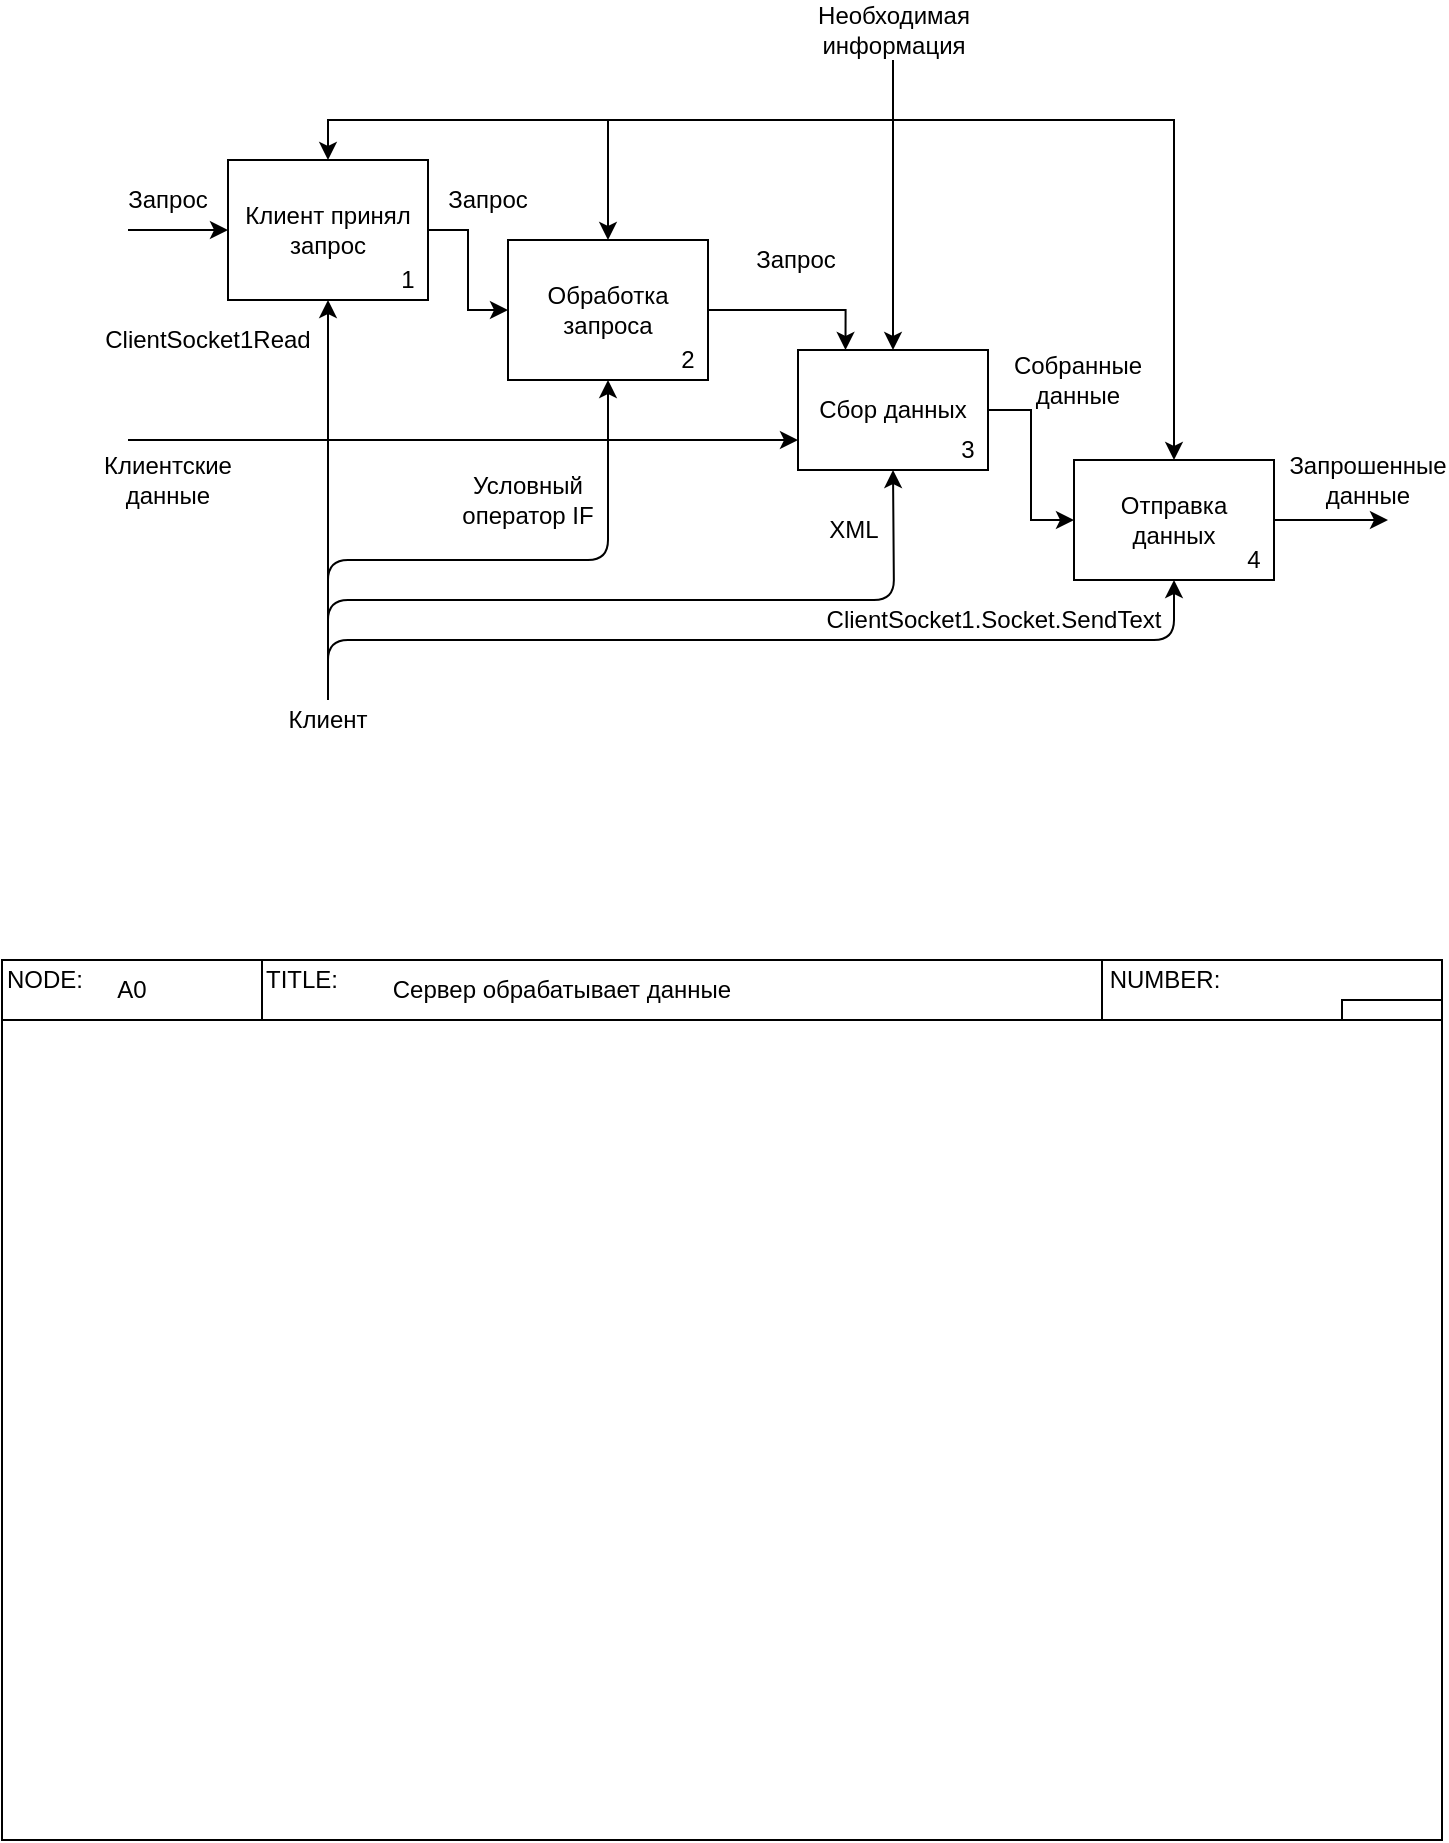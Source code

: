 <mxfile version="13.0.1" type="github"><diagram id="AoLe5V4ISyPj-6RMyFMR" name="Страница 1"><mxGraphModel dx="860" dy="663" grid="1" gridSize="10" guides="1" tooltips="1" connect="1" arrows="1" fold="1" page="1" pageScale="1" pageWidth="827" pageHeight="1169" math="0" shadow="0"><root><mxCell id="0"/><mxCell id="1" parent="0"/><mxCell id="TYSZjx4eLuvWmIhEO_7E-36" style="edgeStyle=orthogonalEdgeStyle;rounded=0;orthogonalLoop=1;jettySize=auto;html=1;exitX=1;exitY=0.5;exitDx=0;exitDy=0;entryX=0;entryY=0.5;entryDx=0;entryDy=0;" parent="1" source="pFTF1I5AWca8MZ5ZyV97-1" target="pFTF1I5AWca8MZ5ZyV97-18" edge="1"><mxGeometry relative="1" as="geometry"/></mxCell><mxCell id="pFTF1I5AWca8MZ5ZyV97-1" value="Клиент принял запрос" style="rounded=0;whiteSpace=wrap;html=1;" parent="1" vertex="1"><mxGeometry x="160" y="190" width="100" height="70" as="geometry"/></mxCell><mxCell id="pFTF1I5AWca8MZ5ZyV97-4" value="1" style="text;html=1;strokeColor=none;fillColor=none;align=center;verticalAlign=middle;whiteSpace=wrap;rounded=0;" parent="1" vertex="1"><mxGeometry x="240" y="240" width="20" height="20" as="geometry"/></mxCell><mxCell id="YUrXhNPh0uZ1h1seXc1K-17" style="edgeStyle=orthogonalEdgeStyle;rounded=0;orthogonalLoop=1;jettySize=auto;html=1;exitX=1;exitY=0.5;exitDx=0;exitDy=0;entryX=0;entryY=0.5;entryDx=0;entryDy=0;" parent="1" source="pFTF1I5AWca8MZ5ZyV97-11" target="pFTF1I5AWca8MZ5ZyV97-17" edge="1"><mxGeometry relative="1" as="geometry"/></mxCell><mxCell id="pFTF1I5AWca8MZ5ZyV97-11" value="Сбор данных" style="rounded=0;whiteSpace=wrap;html=1;" parent="1" vertex="1"><mxGeometry x="445" y="285" width="95" height="60" as="geometry"/></mxCell><mxCell id="pFTF1I5AWca8MZ5ZyV97-16" value="3" style="text;html=1;strokeColor=none;fillColor=none;align=center;verticalAlign=middle;whiteSpace=wrap;rounded=0;" parent="1" vertex="1"><mxGeometry x="520" y="325" width="20" height="20" as="geometry"/></mxCell><mxCell id="pFTF1I5AWca8MZ5ZyV97-34" style="edgeStyle=orthogonalEdgeStyle;rounded=0;orthogonalLoop=1;jettySize=auto;html=1;exitX=1;exitY=0.5;exitDx=0;exitDy=0;" parent="1" source="pFTF1I5AWca8MZ5ZyV97-17" edge="1"><mxGeometry relative="1" as="geometry"><mxPoint x="740" y="370" as="targetPoint"/></mxGeometry></mxCell><mxCell id="pFTF1I5AWca8MZ5ZyV97-17" value="Отправка данных" style="rounded=0;whiteSpace=wrap;html=1;" parent="1" vertex="1"><mxGeometry x="583" y="340" width="100" height="60" as="geometry"/></mxCell><mxCell id="TYSZjx4eLuvWmIhEO_7E-25" style="edgeStyle=orthogonalEdgeStyle;rounded=0;orthogonalLoop=1;jettySize=auto;html=1;exitX=1;exitY=0.5;exitDx=0;exitDy=0;entryX=0.25;entryY=0;entryDx=0;entryDy=0;" parent="1" source="pFTF1I5AWca8MZ5ZyV97-18" target="pFTF1I5AWca8MZ5ZyV97-11" edge="1"><mxGeometry relative="1" as="geometry"/></mxCell><mxCell id="pFTF1I5AWca8MZ5ZyV97-18" value="Обработка запроса" style="rounded=0;whiteSpace=wrap;html=1;" parent="1" vertex="1"><mxGeometry x="300" y="230" width="100" height="70" as="geometry"/></mxCell><mxCell id="pFTF1I5AWca8MZ5ZyV97-23" value="4" style="text;html=1;strokeColor=none;fillColor=none;align=center;verticalAlign=middle;whiteSpace=wrap;rounded=0;" parent="1" vertex="1"><mxGeometry x="663" y="380" width="20" height="20" as="geometry"/></mxCell><mxCell id="pFTF1I5AWca8MZ5ZyV97-37" value="Собранные данные" style="text;html=1;strokeColor=none;fillColor=none;align=center;verticalAlign=middle;whiteSpace=wrap;rounded=0;" parent="1" vertex="1"><mxGeometry x="550" y="285" width="70" height="30" as="geometry"/></mxCell><mxCell id="pFTF1I5AWca8MZ5ZyV97-42" value="Клиентские данные" style="text;html=1;strokeColor=none;fillColor=none;align=center;verticalAlign=middle;whiteSpace=wrap;rounded=0;" parent="1" vertex="1"><mxGeometry x="95" y="335" width="70" height="30" as="geometry"/></mxCell><mxCell id="pFTF1I5AWca8MZ5ZyV97-43" value="" style="endArrow=classic;html=1;entryX=0;entryY=0.75;entryDx=0;entryDy=0;" parent="1" target="pFTF1I5AWca8MZ5ZyV97-11" edge="1"><mxGeometry width="50" height="50" relative="1" as="geometry"><mxPoint x="110" y="330" as="sourcePoint"/><mxPoint x="130" y="240" as="targetPoint"/></mxGeometry></mxCell><mxCell id="pFTF1I5AWca8MZ5ZyV97-49" value="Запрошенные данные" style="text;html=1;strokeColor=none;fillColor=none;align=center;verticalAlign=middle;whiteSpace=wrap;rounded=0;" parent="1" vertex="1"><mxGeometry x="710" y="340" width="40" height="20" as="geometry"/></mxCell><mxCell id="X1KBWUIIKqeDnerTApMN-15" value="2" style="text;html=1;strokeColor=none;fillColor=none;align=center;verticalAlign=middle;whiteSpace=wrap;rounded=0;" parent="1" vertex="1"><mxGeometry x="380" y="280" width="20" height="20" as="geometry"/></mxCell><mxCell id="YUrXhNPh0uZ1h1seXc1K-36" value="Клиент" style="text;html=1;strokeColor=none;fillColor=none;align=center;verticalAlign=middle;whiteSpace=wrap;rounded=0;" parent="1" vertex="1"><mxGeometry x="190" y="460" width="40" height="20" as="geometry"/></mxCell><mxCell id="TYSZjx4eLuvWmIhEO_7E-1" value="" style="rounded=0;whiteSpace=wrap;html=1;fillColor=none;" parent="1" vertex="1"><mxGeometry x="47" y="620" width="720" height="410" as="geometry"/></mxCell><mxCell id="TYSZjx4eLuvWmIhEO_7E-2" value="" style="rounded=0;whiteSpace=wrap;html=1;fillColor=none;" parent="1" vertex="1"><mxGeometry x="47" y="590" width="720" height="30" as="geometry"/></mxCell><mxCell id="TYSZjx4eLuvWmIhEO_7E-3" value="" style="rounded=0;whiteSpace=wrap;html=1;fillColor=none;" parent="1" vertex="1"><mxGeometry x="597" y="590" width="170" height="30" as="geometry"/></mxCell><mxCell id="TYSZjx4eLuvWmIhEO_7E-4" value="" style="rounded=0;whiteSpace=wrap;html=1;fillColor=none;" parent="1" vertex="1"><mxGeometry x="47" y="590" width="130" height="30" as="geometry"/></mxCell><mxCell id="TYSZjx4eLuvWmIhEO_7E-5" value="NODE:" style="text;html=1;strokeColor=none;fillColor=none;align=center;verticalAlign=middle;whiteSpace=wrap;rounded=0;" parent="1" vertex="1"><mxGeometry x="47" y="590" width="43" height="20" as="geometry"/></mxCell><mxCell id="TYSZjx4eLuvWmIhEO_7E-6" value="A0" style="text;html=1;strokeColor=none;fillColor=none;align=center;verticalAlign=middle;whiteSpace=wrap;rounded=0;" parent="1" vertex="1"><mxGeometry x="92" y="595" width="40" height="20" as="geometry"/></mxCell><mxCell id="TYSZjx4eLuvWmIhEO_7E-7" value="TITLE:" style="text;html=1;strokeColor=none;fillColor=none;align=center;verticalAlign=middle;whiteSpace=wrap;rounded=0;" parent="1" vertex="1"><mxGeometry x="177" y="590" width="40" height="20" as="geometry"/></mxCell><mxCell id="TYSZjx4eLuvWmIhEO_7E-8" value="NUMBER:" style="text;html=1;strokeColor=none;fillColor=none;align=center;verticalAlign=middle;whiteSpace=wrap;rounded=0;" parent="1" vertex="1"><mxGeometry x="597" y="590" width="63" height="20" as="geometry"/></mxCell><mxCell id="TYSZjx4eLuvWmIhEO_7E-9" value="" style="rounded=0;whiteSpace=wrap;html=1;fillColor=none;" parent="1" vertex="1"><mxGeometry x="717" y="610" width="50" height="10" as="geometry"/></mxCell><mxCell id="TYSZjx4eLuvWmIhEO_7E-10" value="Сервер обрабатывает данные" style="text;html=1;strokeColor=none;fillColor=none;align=center;verticalAlign=middle;whiteSpace=wrap;rounded=0;shadow=0;" parent="1" vertex="1"><mxGeometry x="217" y="595" width="220" height="20" as="geometry"/></mxCell><mxCell id="TYSZjx4eLuvWmIhEO_7E-11" value="" style="endArrow=classic;html=1;entryX=0;entryY=0.5;entryDx=0;entryDy=0;" parent="1" target="pFTF1I5AWca8MZ5ZyV97-1" edge="1"><mxGeometry width="50" height="50" relative="1" as="geometry"><mxPoint x="110" y="225" as="sourcePoint"/><mxPoint x="550" y="340" as="targetPoint"/></mxGeometry></mxCell><mxCell id="TYSZjx4eLuvWmIhEO_7E-12" value="Запрос" style="text;html=1;strokeColor=none;fillColor=none;align=center;verticalAlign=middle;whiteSpace=wrap;rounded=0;" parent="1" vertex="1"><mxGeometry x="110" y="200" width="40" height="20" as="geometry"/></mxCell><mxCell id="TYSZjx4eLuvWmIhEO_7E-26" value="Запрос" style="text;html=1;strokeColor=none;fillColor=none;align=center;verticalAlign=middle;whiteSpace=wrap;rounded=0;" parent="1" vertex="1"><mxGeometry x="414" y="220" width="60" height="40" as="geometry"/></mxCell><mxCell id="TYSZjx4eLuvWmIhEO_7E-28" value="Необходимая информация" style="text;html=1;strokeColor=none;fillColor=none;align=center;verticalAlign=middle;whiteSpace=wrap;rounded=0;" parent="1" vertex="1"><mxGeometry x="452.5" y="110" width="80" height="30" as="geometry"/></mxCell><mxCell id="TYSZjx4eLuvWmIhEO_7E-31" style="edgeStyle=orthogonalEdgeStyle;rounded=0;orthogonalLoop=1;jettySize=auto;html=1;exitX=0.5;exitY=1;exitDx=0;exitDy=0;entryX=0.5;entryY=0;entryDx=0;entryDy=0;" parent="1" target="pFTF1I5AWca8MZ5ZyV97-18" edge="1"><mxGeometry relative="1" as="geometry"><mxPoint x="492.5" y="140" as="sourcePoint"/><Array as="points"><mxPoint x="492" y="170"/><mxPoint x="350" y="170"/></Array></mxGeometry></mxCell><mxCell id="TYSZjx4eLuvWmIhEO_7E-32" style="edgeStyle=orthogonalEdgeStyle;rounded=0;orthogonalLoop=1;jettySize=auto;html=1;exitX=0.5;exitY=1;exitDx=0;exitDy=0;entryX=0.5;entryY=0;entryDx=0;entryDy=0;" parent="1" target="pFTF1I5AWca8MZ5ZyV97-1" edge="1"><mxGeometry relative="1" as="geometry"><mxPoint x="492.5" y="140" as="sourcePoint"/><Array as="points"><mxPoint x="492" y="170"/><mxPoint x="210" y="170"/></Array></mxGeometry></mxCell><mxCell id="TYSZjx4eLuvWmIhEO_7E-33" style="edgeStyle=orthogonalEdgeStyle;rounded=0;orthogonalLoop=1;jettySize=auto;html=1;exitX=0.5;exitY=1;exitDx=0;exitDy=0;" parent="1" target="pFTF1I5AWca8MZ5ZyV97-17" edge="1"><mxGeometry relative="1" as="geometry"><mxPoint x="492.5" y="140" as="sourcePoint"/><Array as="points"><mxPoint x="492" y="170"/><mxPoint x="633" y="170"/></Array></mxGeometry></mxCell><mxCell id="TYSZjx4eLuvWmIhEO_7E-34" style="edgeStyle=orthogonalEdgeStyle;rounded=0;orthogonalLoop=1;jettySize=auto;html=1;exitX=0.5;exitY=1;exitDx=0;exitDy=0;entryX=0.5;entryY=0;entryDx=0;entryDy=0;" parent="1" target="pFTF1I5AWca8MZ5ZyV97-11" edge="1"><mxGeometry relative="1" as="geometry"><mxPoint x="492.5" y="140" as="sourcePoint"/><Array as="points"><mxPoint x="492" y="150"/><mxPoint x="492" y="150"/></Array></mxGeometry></mxCell><mxCell id="TYSZjx4eLuvWmIhEO_7E-37" value="Запрос" style="text;html=1;strokeColor=none;fillColor=none;align=center;verticalAlign=middle;whiteSpace=wrap;rounded=0;" parent="1" vertex="1"><mxGeometry x="270" y="200" width="40" height="20" as="geometry"/></mxCell><mxCell id="TYSZjx4eLuvWmIhEO_7E-43" value="&lt;span style=&quot;text-align: left&quot;&gt;ClientSocket1Read&lt;/span&gt;" style="text;html=1;strokeColor=none;fillColor=none;align=center;verticalAlign=middle;whiteSpace=wrap;rounded=0;" parent="1" vertex="1"><mxGeometry x="95" y="270" width="110" height="20" as="geometry"/></mxCell><mxCell id="TYSZjx4eLuvWmIhEO_7E-46" value="" style="endArrow=classic;html=1;entryX=0.5;entryY=1;entryDx=0;entryDy=0;" parent="1" target="pFTF1I5AWca8MZ5ZyV97-17" edge="1"><mxGeometry width="50" height="50" relative="1" as="geometry"><mxPoint x="210" y="460" as="sourcePoint"/><mxPoint x="390" y="290" as="targetPoint"/><Array as="points"><mxPoint x="210" y="430"/><mxPoint x="633" y="430"/></Array></mxGeometry></mxCell><mxCell id="TYSZjx4eLuvWmIhEO_7E-49" value="ClientSocket1.Socket.SendText" style="text;html=1;strokeColor=none;fillColor=none;align=center;verticalAlign=middle;whiteSpace=wrap;rounded=0;" parent="1" vertex="1"><mxGeometry x="452.5" y="410" width="180" height="20" as="geometry"/></mxCell><mxCell id="TYSZjx4eLuvWmIhEO_7E-50" value="XML" style="text;html=1;strokeColor=none;fillColor=none;align=center;verticalAlign=middle;whiteSpace=wrap;rounded=0;" parent="1" vertex="1"><mxGeometry x="452.5" y="365" width="40" height="20" as="geometry"/></mxCell><mxCell id="TYSZjx4eLuvWmIhEO_7E-55" value="" style="endArrow=classic;html=1;entryX=0.5;entryY=1;entryDx=0;entryDy=0;" parent="1" target="pFTF1I5AWca8MZ5ZyV97-11" edge="1"><mxGeometry width="50" height="50" relative="1" as="geometry"><mxPoint x="210" y="460" as="sourcePoint"/><mxPoint x="380" y="290" as="targetPoint"/><Array as="points"><mxPoint x="210" y="410"/><mxPoint x="493" y="410"/></Array></mxGeometry></mxCell><mxCell id="TYSZjx4eLuvWmIhEO_7E-56" value="" style="endArrow=classic;html=1;entryX=0.5;entryY=1;entryDx=0;entryDy=0;" parent="1" target="pFTF1I5AWca8MZ5ZyV97-1" edge="1"><mxGeometry width="50" height="50" relative="1" as="geometry"><mxPoint x="210" y="460" as="sourcePoint"/><mxPoint x="380" y="290" as="targetPoint"/></mxGeometry></mxCell><mxCell id="TYSZjx4eLuvWmIhEO_7E-58" value="" style="endArrow=classic;html=1;exitX=0.5;exitY=0;exitDx=0;exitDy=0;entryX=0.5;entryY=1;entryDx=0;entryDy=0;" parent="1" source="YUrXhNPh0uZ1h1seXc1K-36" target="pFTF1I5AWca8MZ5ZyV97-18" edge="1"><mxGeometry width="50" height="50" relative="1" as="geometry"><mxPoint x="330" y="340" as="sourcePoint"/><mxPoint x="380" y="290" as="targetPoint"/><Array as="points"><mxPoint x="210" y="390"/><mxPoint x="350" y="390"/></Array></mxGeometry></mxCell><mxCell id="TYSZjx4eLuvWmIhEO_7E-59" value="Условный оператор IF" style="text;html=1;strokeColor=none;fillColor=none;align=center;verticalAlign=middle;whiteSpace=wrap;rounded=0;" parent="1" vertex="1"><mxGeometry x="260" y="345" width="100" height="30" as="geometry"/></mxCell></root></mxGraphModel></diagram></mxfile>